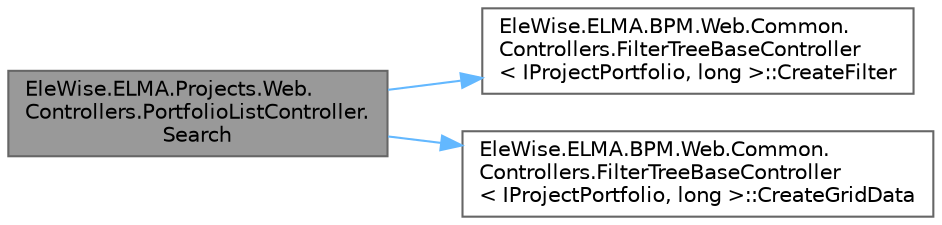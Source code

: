 digraph "EleWise.ELMA.Projects.Web.Controllers.PortfolioListController.Search"
{
 // LATEX_PDF_SIZE
  bgcolor="transparent";
  edge [fontname=Helvetica,fontsize=10,labelfontname=Helvetica,labelfontsize=10];
  node [fontname=Helvetica,fontsize=10,shape=box,height=0.2,width=0.4];
  rankdir="LR";
  Node1 [id="Node000001",label="EleWise.ELMA.Projects.Web.\lControllers.PortfolioListController.\lSearch",height=0.2,width=0.4,color="gray40", fillcolor="grey60", style="filled", fontcolor="black",tooltip="Выполнить поиск"];
  Node1 -> Node2 [id="edge1_Node000001_Node000002",color="steelblue1",style="solid",tooltip=" "];
  Node2 [id="Node000002",label="EleWise.ELMA.BPM.Web.Common.\lControllers.FilterTreeBaseController\l\< IProjectPortfolio, long \>::CreateFilter",height=0.2,width=0.4,color="grey40", fillcolor="white", style="filled",URL="$class_ele_wise_1_1_e_l_m_a_1_1_b_p_m_1_1_web_1_1_common_1_1_controllers_1_1_filter_tree_base_controller.html#a194bba988acbc359f97632c0d5986597",tooltip=" "];
  Node1 -> Node3 [id="edge2_Node000001_Node000003",color="steelblue1",style="solid",tooltip=" "];
  Node3 [id="Node000003",label="EleWise.ELMA.BPM.Web.Common.\lControllers.FilterTreeBaseController\l\< IProjectPortfolio, long \>::CreateGridData",height=0.2,width=0.4,color="grey40", fillcolor="white", style="filled",URL="$class_ele_wise_1_1_e_l_m_a_1_1_b_p_m_1_1_web_1_1_common_1_1_controllers_1_1_filter_tree_base_controller.html#a547a1981ebae2ca7c3671630003d6f18",tooltip=" "];
}
